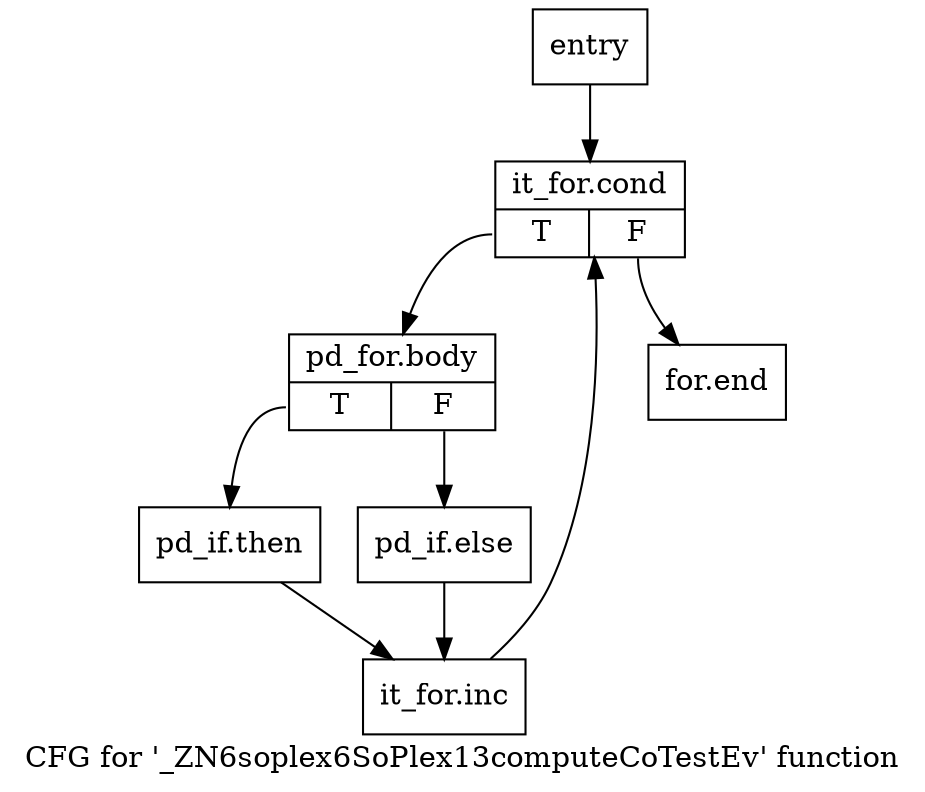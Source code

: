 digraph "CFG for '_ZN6soplex6SoPlex13computeCoTestEv' function" {
	label="CFG for '_ZN6soplex6SoPlex13computeCoTestEv' function";

	Node0x21d38a0 [shape=record,label="{entry}"];
	Node0x21d38a0 -> Node0x21d38f0;
	Node0x21d38f0 [shape=record,label="{it_for.cond|{<s0>T|<s1>F}}"];
	Node0x21d38f0:s0 -> Node0x21d8110;
	Node0x21d38f0:s1 -> Node0x21d8250;
	Node0x21d8110 [shape=record,label="{pd_for.body|{<s0>T|<s1>F}}"];
	Node0x21d8110:s0 -> Node0x21d8160;
	Node0x21d8110:s1 -> Node0x21d81b0;
	Node0x21d8160 [shape=record,label="{pd_if.then}"];
	Node0x21d8160 -> Node0x21d8200;
	Node0x21d81b0 [shape=record,label="{pd_if.else}"];
	Node0x21d81b0 -> Node0x21d8200;
	Node0x21d8200 [shape=record,label="{it_for.inc}"];
	Node0x21d8200 -> Node0x21d38f0;
	Node0x21d8250 [shape=record,label="{for.end}"];
}
